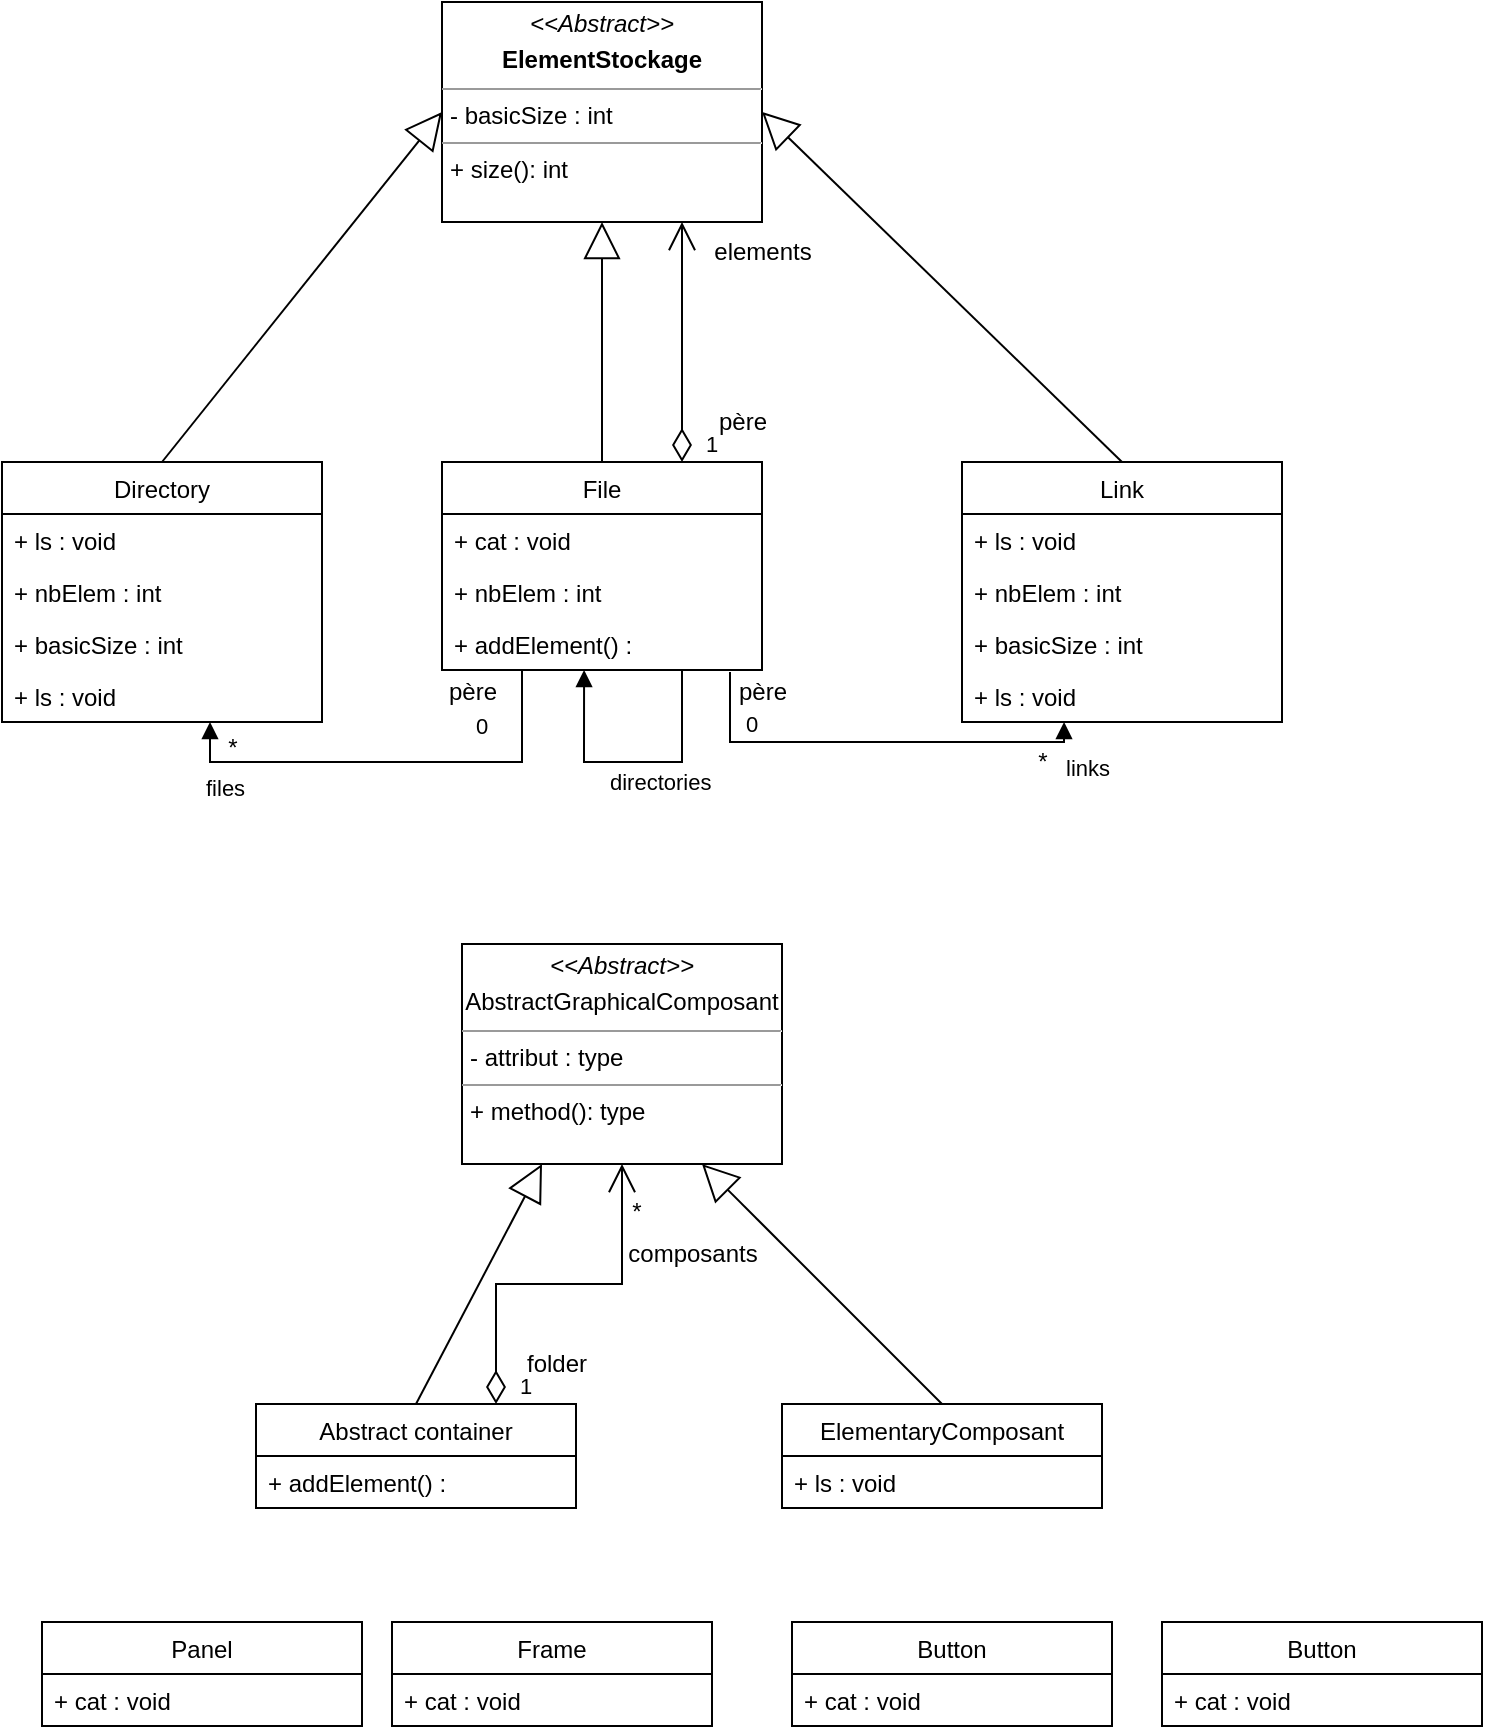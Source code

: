 <mxfile>
    <diagram id="z-foB0G1qFz6vOLl84QI" name="Page-1">
        <mxGraphModel dx="670" dy="773" grid="1" gridSize="10" guides="1" tooltips="1" connect="1" arrows="1" fold="1" page="1" pageScale="1" pageWidth="827" pageHeight="1169" math="0" shadow="0">
            <root>
                <mxCell id="0"/>
                <mxCell id="1" parent="0"/>
                <mxCell id="oOVcpI2Welkv3Z4tBHQO-1" value="Directory" style="swimlane;fontStyle=0;childLayout=stackLayout;horizontal=1;startSize=26;fillColor=none;horizontalStack=0;resizeParent=1;resizeParentMax=0;resizeLast=0;collapsible=1;marginBottom=0;" parent="1" vertex="1">
                    <mxGeometry x="40" y="280" width="160" height="130" as="geometry"/>
                </mxCell>
                <mxCell id="oOVcpI2Welkv3Z4tBHQO-4" value="+ ls : void" style="text;strokeColor=none;fillColor=none;align=left;verticalAlign=top;spacingLeft=4;spacingRight=4;overflow=hidden;rotatable=0;points=[[0,0.5],[1,0.5]];portConstraint=eastwest;" parent="oOVcpI2Welkv3Z4tBHQO-1" vertex="1">
                    <mxGeometry y="26" width="160" height="26" as="geometry"/>
                </mxCell>
                <mxCell id="oOVcpI2Welkv3Z4tBHQO-5" value="+ nbElem : int" style="text;strokeColor=none;fillColor=none;align=left;verticalAlign=top;spacingLeft=4;spacingRight=4;overflow=hidden;rotatable=0;points=[[0,0.5],[1,0.5]];portConstraint=eastwest;" parent="oOVcpI2Welkv3Z4tBHQO-1" vertex="1">
                    <mxGeometry y="52" width="160" height="26" as="geometry"/>
                </mxCell>
                <mxCell id="oOVcpI2Welkv3Z4tBHQO-6" value="+ basicSize : int" style="text;strokeColor=none;fillColor=none;align=left;verticalAlign=top;spacingLeft=4;spacingRight=4;overflow=hidden;rotatable=0;points=[[0,0.5],[1,0.5]];portConstraint=eastwest;" parent="oOVcpI2Welkv3Z4tBHQO-1" vertex="1">
                    <mxGeometry y="78" width="160" height="26" as="geometry"/>
                </mxCell>
                <mxCell id="oOVcpI2Welkv3Z4tBHQO-7" value="+ ls : void" style="text;strokeColor=none;fillColor=none;align=left;verticalAlign=top;spacingLeft=4;spacingRight=4;overflow=hidden;rotatable=0;points=[[0,0.5],[1,0.5]];portConstraint=eastwest;" parent="oOVcpI2Welkv3Z4tBHQO-1" vertex="1">
                    <mxGeometry y="104" width="160" height="26" as="geometry"/>
                </mxCell>
                <mxCell id="oOVcpI2Welkv3Z4tBHQO-8" value="File" style="swimlane;fontStyle=0;childLayout=stackLayout;horizontal=1;startSize=26;fillColor=none;horizontalStack=0;resizeParent=1;resizeParentMax=0;resizeLast=0;collapsible=1;marginBottom=0;" parent="1" vertex="1">
                    <mxGeometry x="260" y="280" width="160" height="104" as="geometry"/>
                </mxCell>
                <mxCell id="oOVcpI2Welkv3Z4tBHQO-9" value="+ cat : void" style="text;strokeColor=none;fillColor=none;align=left;verticalAlign=top;spacingLeft=4;spacingRight=4;overflow=hidden;rotatable=0;points=[[0,0.5],[1,0.5]];portConstraint=eastwest;" parent="oOVcpI2Welkv3Z4tBHQO-8" vertex="1">
                    <mxGeometry y="26" width="160" height="26" as="geometry"/>
                </mxCell>
                <mxCell id="oOVcpI2Welkv3Z4tBHQO-10" value="+ nbElem : int" style="text;strokeColor=none;fillColor=none;align=left;verticalAlign=top;spacingLeft=4;spacingRight=4;overflow=hidden;rotatable=0;points=[[0,0.5],[1,0.5]];portConstraint=eastwest;" parent="oOVcpI2Welkv3Z4tBHQO-8" vertex="1">
                    <mxGeometry y="52" width="160" height="26" as="geometry"/>
                </mxCell>
                <mxCell id="oOVcpI2Welkv3Z4tBHQO-11" value="+ addElement() : " style="text;strokeColor=none;fillColor=none;align=left;verticalAlign=top;spacingLeft=4;spacingRight=4;overflow=hidden;rotatable=0;points=[[0,0.5],[1,0.5]];portConstraint=eastwest;" parent="oOVcpI2Welkv3Z4tBHQO-8" vertex="1">
                    <mxGeometry y="78" width="160" height="26" as="geometry"/>
                </mxCell>
                <mxCell id="oOVcpI2Welkv3Z4tBHQO-35" value="directories" style="edgeStyle=orthogonalEdgeStyle;html=1;align=left;spacingLeft=2;endArrow=block;rounded=0;entryX=0.444;entryY=1;entryDx=0;entryDy=0;entryPerimeter=0;exitX=0.75;exitY=1;exitDx=0;exitDy=0;" parent="oOVcpI2Welkv3Z4tBHQO-8" source="oOVcpI2Welkv3Z4tBHQO-8" target="oOVcpI2Welkv3Z4tBHQO-11" edge="1">
                    <mxGeometry x="0.22" y="10" relative="1" as="geometry">
                        <mxPoint x="90" y="90" as="sourcePoint"/>
                        <Array as="points">
                            <mxPoint x="120" y="150"/>
                            <mxPoint x="71" y="150"/>
                        </Array>
                        <mxPoint as="offset"/>
                    </mxGeometry>
                </mxCell>
                <mxCell id="oOVcpI2Welkv3Z4tBHQO-14" value="&lt;p style=&quot;margin:0px;margin-top:4px;text-align:center;&quot;&gt;&lt;i&gt;&amp;lt;&amp;lt;Abstract&amp;gt;&amp;gt;&lt;/i&gt;&lt;b&gt;&lt;br&gt;&lt;/b&gt;&lt;/p&gt;&lt;p style=&quot;margin:0px;margin-top:4px;text-align:center;&quot;&gt;&lt;b&gt;ElementStockage&lt;/b&gt;&lt;br&gt;&lt;b&gt;&lt;/b&gt;&lt;/p&gt;&lt;hr size=&quot;1&quot;&gt;&lt;p style=&quot;margin:0px;margin-left:4px;&quot;&gt;- basicSize : int &lt;br&gt;&lt;/p&gt;&lt;hr size=&quot;1&quot;&gt;&lt;p style=&quot;margin:0px;margin-left:4px;&quot;&gt;+ size(): int &lt;br&gt;&lt;/p&gt;" style="verticalAlign=top;align=left;overflow=fill;fontSize=12;fontFamily=Helvetica;html=1;" parent="1" vertex="1">
                    <mxGeometry x="260" y="50" width="160" height="110" as="geometry"/>
                </mxCell>
                <mxCell id="oOVcpI2Welkv3Z4tBHQO-15" value="Link" style="swimlane;fontStyle=0;childLayout=stackLayout;horizontal=1;startSize=26;fillColor=none;horizontalStack=0;resizeParent=1;resizeParentMax=0;resizeLast=0;collapsible=1;marginBottom=0;" parent="1" vertex="1">
                    <mxGeometry x="520" y="280" width="160" height="130" as="geometry"/>
                </mxCell>
                <mxCell id="oOVcpI2Welkv3Z4tBHQO-18" value="+ ls : void" style="text;strokeColor=none;fillColor=none;align=left;verticalAlign=top;spacingLeft=4;spacingRight=4;overflow=hidden;rotatable=0;points=[[0,0.5],[1,0.5]];portConstraint=eastwest;" parent="oOVcpI2Welkv3Z4tBHQO-15" vertex="1">
                    <mxGeometry y="26" width="160" height="26" as="geometry"/>
                </mxCell>
                <mxCell id="oOVcpI2Welkv3Z4tBHQO-19" value="+ nbElem : int" style="text;strokeColor=none;fillColor=none;align=left;verticalAlign=top;spacingLeft=4;spacingRight=4;overflow=hidden;rotatable=0;points=[[0,0.5],[1,0.5]];portConstraint=eastwest;" parent="oOVcpI2Welkv3Z4tBHQO-15" vertex="1">
                    <mxGeometry y="52" width="160" height="26" as="geometry"/>
                </mxCell>
                <mxCell id="oOVcpI2Welkv3Z4tBHQO-20" value="+ basicSize : int" style="text;strokeColor=none;fillColor=none;align=left;verticalAlign=top;spacingLeft=4;spacingRight=4;overflow=hidden;rotatable=0;points=[[0,0.5],[1,0.5]];portConstraint=eastwest;" parent="oOVcpI2Welkv3Z4tBHQO-15" vertex="1">
                    <mxGeometry y="78" width="160" height="26" as="geometry"/>
                </mxCell>
                <mxCell id="oOVcpI2Welkv3Z4tBHQO-21" value="+ ls : void" style="text;strokeColor=none;fillColor=none;align=left;verticalAlign=top;spacingLeft=4;spacingRight=4;overflow=hidden;rotatable=0;points=[[0,0.5],[1,0.5]];portConstraint=eastwest;" parent="oOVcpI2Welkv3Z4tBHQO-15" vertex="1">
                    <mxGeometry y="104" width="160" height="26" as="geometry"/>
                </mxCell>
                <mxCell id="oOVcpI2Welkv3Z4tBHQO-22" value="1" style="endArrow=open;html=1;endSize=12;startArrow=diamondThin;startSize=14;startFill=0;edgeStyle=orthogonalEdgeStyle;align=left;verticalAlign=bottom;rounded=0;entryX=0.75;entryY=1;entryDx=0;entryDy=0;exitX=0.75;exitY=0;exitDx=0;exitDy=0;" parent="1" source="oOVcpI2Welkv3Z4tBHQO-8" target="oOVcpI2Welkv3Z4tBHQO-14" edge="1">
                    <mxGeometry x="-1" y="-10" relative="1" as="geometry">
                        <mxPoint x="390" y="250" as="sourcePoint"/>
                        <mxPoint x="450" y="400" as="targetPoint"/>
                        <mxPoint as="offset"/>
                    </mxGeometry>
                </mxCell>
                <mxCell id="oOVcpI2Welkv3Z4tBHQO-24" value="père" style="text;html=1;align=center;verticalAlign=middle;resizable=0;points=[];autosize=1;strokeColor=none;fillColor=none;" parent="1" vertex="1">
                    <mxGeometry x="385" y="245" width="50" height="30" as="geometry"/>
                </mxCell>
                <mxCell id="oOVcpI2Welkv3Z4tBHQO-25" value="elements" style="text;html=1;align=center;verticalAlign=middle;resizable=0;points=[];autosize=1;strokeColor=none;fillColor=none;" parent="1" vertex="1">
                    <mxGeometry x="385" y="160" width="70" height="30" as="geometry"/>
                </mxCell>
                <mxCell id="oOVcpI2Welkv3Z4tBHQO-26" value="links" style="endArrow=block;endFill=1;html=1;edgeStyle=orthogonalEdgeStyle;align=left;verticalAlign=top;rounded=0;exitX=0.9;exitY=1.038;exitDx=0;exitDy=0;entryX=0.319;entryY=1;entryDx=0;entryDy=0;exitPerimeter=0;entryPerimeter=0;" parent="1" source="oOVcpI2Welkv3Z4tBHQO-11" target="oOVcpI2Welkv3Z4tBHQO-21" edge="1">
                    <mxGeometry x="0.896" relative="1" as="geometry">
                        <mxPoint x="290" y="400" as="sourcePoint"/>
                        <mxPoint x="450" y="400" as="targetPoint"/>
                        <mxPoint as="offset"/>
                    </mxGeometry>
                </mxCell>
                <mxCell id="oOVcpI2Welkv3Z4tBHQO-27" value="&lt;div&gt;0&lt;/div&gt;" style="edgeLabel;resizable=0;html=1;align=left;verticalAlign=bottom;" parent="oOVcpI2Welkv3Z4tBHQO-26" connectable="0" vertex="1">
                    <mxGeometry x="-1" relative="1" as="geometry">
                        <mxPoint x="6" y="35" as="offset"/>
                    </mxGeometry>
                </mxCell>
                <mxCell id="oOVcpI2Welkv3Z4tBHQO-28" value="*" style="text;html=1;align=center;verticalAlign=middle;resizable=0;points=[];autosize=1;strokeColor=none;fillColor=none;" parent="1" vertex="1">
                    <mxGeometry x="545" y="415" width="30" height="30" as="geometry"/>
                </mxCell>
                <mxCell id="oOVcpI2Welkv3Z4tBHQO-29" value="père" style="text;html=1;align=center;verticalAlign=middle;resizable=0;points=[];autosize=1;strokeColor=none;fillColor=none;" parent="1" vertex="1">
                    <mxGeometry x="395" y="380" width="50" height="30" as="geometry"/>
                </mxCell>
                <mxCell id="oOVcpI2Welkv3Z4tBHQO-30" value="&lt;div&gt;files&lt;/div&gt;" style="endArrow=block;endFill=1;html=1;edgeStyle=orthogonalEdgeStyle;align=left;verticalAlign=top;rounded=0;entryX=0.65;entryY=1;entryDx=0;entryDy=0;entryPerimeter=0;exitX=0.25;exitY=1;exitDx=0;exitDy=0;" parent="1" source="oOVcpI2Welkv3Z4tBHQO-8" target="oOVcpI2Welkv3Z4tBHQO-7" edge="1">
                    <mxGeometry x="0.82" y="4" relative="1" as="geometry">
                        <mxPoint x="414" y="394.988" as="sourcePoint"/>
                        <mxPoint x="410" y="490" as="targetPoint"/>
                        <Array as="points">
                            <mxPoint x="300" y="430"/>
                            <mxPoint x="144" y="430"/>
                        </Array>
                        <mxPoint as="offset"/>
                    </mxGeometry>
                </mxCell>
                <mxCell id="oOVcpI2Welkv3Z4tBHQO-31" value="&lt;div&gt;0&lt;/div&gt;" style="edgeLabel;resizable=0;html=1;align=left;verticalAlign=bottom;" parent="oOVcpI2Welkv3Z4tBHQO-30" connectable="0" vertex="1">
                    <mxGeometry x="-1" relative="1" as="geometry">
                        <mxPoint x="-25" y="36" as="offset"/>
                    </mxGeometry>
                </mxCell>
                <mxCell id="oOVcpI2Welkv3Z4tBHQO-32" value="&lt;div&gt;père&lt;/div&gt;" style="text;html=1;align=center;verticalAlign=middle;resizable=0;points=[];autosize=1;strokeColor=none;fillColor=none;" parent="1" vertex="1">
                    <mxGeometry x="250" y="380" width="50" height="30" as="geometry"/>
                </mxCell>
                <mxCell id="oOVcpI2Welkv3Z4tBHQO-33" value="&lt;div&gt;*&lt;/div&gt;&lt;div&gt;&lt;br&gt;&lt;/div&gt;" style="text;html=1;align=center;verticalAlign=middle;resizable=0;points=[];autosize=1;strokeColor=none;fillColor=none;" parent="1" vertex="1">
                    <mxGeometry x="140" y="410" width="30" height="40" as="geometry"/>
                </mxCell>
                <mxCell id="oOVcpI2Welkv3Z4tBHQO-36" value="" style="endArrow=block;endSize=16;endFill=0;html=1;rounded=0;entryX=0;entryY=0.5;entryDx=0;entryDy=0;exitX=0.5;exitY=0;exitDx=0;exitDy=0;" parent="1" source="oOVcpI2Welkv3Z4tBHQO-1" target="oOVcpI2Welkv3Z4tBHQO-14" edge="1">
                    <mxGeometry width="160" relative="1" as="geometry">
                        <mxPoint x="290" y="400" as="sourcePoint"/>
                        <mxPoint x="450" y="400" as="targetPoint"/>
                    </mxGeometry>
                </mxCell>
                <mxCell id="oOVcpI2Welkv3Z4tBHQO-37" value="" style="endArrow=block;endSize=16;endFill=0;html=1;rounded=0;entryX=0.5;entryY=1;entryDx=0;entryDy=0;exitX=0.5;exitY=0;exitDx=0;exitDy=0;" parent="1" source="oOVcpI2Welkv3Z4tBHQO-8" target="oOVcpI2Welkv3Z4tBHQO-14" edge="1">
                    <mxGeometry width="160" relative="1" as="geometry">
                        <mxPoint x="130" y="290" as="sourcePoint"/>
                        <mxPoint x="310" y="170" as="targetPoint"/>
                    </mxGeometry>
                </mxCell>
                <mxCell id="oOVcpI2Welkv3Z4tBHQO-38" value="" style="endArrow=block;endSize=16;endFill=0;html=1;rounded=0;entryX=1;entryY=0.5;entryDx=0;entryDy=0;exitX=0.5;exitY=0;exitDx=0;exitDy=0;" parent="1" source="oOVcpI2Welkv3Z4tBHQO-15" target="oOVcpI2Welkv3Z4tBHQO-14" edge="1">
                    <mxGeometry width="160" relative="1" as="geometry">
                        <mxPoint x="130" y="290" as="sourcePoint"/>
                        <mxPoint x="270" y="115" as="targetPoint"/>
                    </mxGeometry>
                </mxCell>
                <mxCell id="oOVcpI2Welkv3Z4tBHQO-39" value="Abstract container" style="swimlane;fontStyle=0;childLayout=stackLayout;horizontal=1;startSize=26;fillColor=none;horizontalStack=0;resizeParent=1;resizeParentMax=0;resizeLast=0;collapsible=1;marginBottom=0;" parent="1" vertex="1">
                    <mxGeometry x="167" y="751" width="160" height="52" as="geometry"/>
                </mxCell>
                <mxCell id="oOVcpI2Welkv3Z4tBHQO-42" value="+ addElement() : " style="text;strokeColor=none;fillColor=none;align=left;verticalAlign=top;spacingLeft=4;spacingRight=4;overflow=hidden;rotatable=0;points=[[0,0.5],[1,0.5]];portConstraint=eastwest;" parent="oOVcpI2Welkv3Z4tBHQO-39" vertex="1">
                    <mxGeometry y="26" width="160" height="26" as="geometry"/>
                </mxCell>
                <mxCell id="oOVcpI2Welkv3Z4tBHQO-44" value="&lt;p style=&quot;margin:0px;margin-top:4px;text-align:center;&quot;&gt;&lt;i&gt;&amp;lt;&amp;lt;Abstract&amp;gt;&amp;gt;&lt;/i&gt;&lt;b&gt;&lt;br&gt;&lt;/b&gt;&lt;/p&gt;&lt;p style=&quot;margin:0px;margin-top:4px;text-align:center;&quot;&gt;AbstractGraphicalComposant&lt;br&gt;&lt;/p&gt;&lt;hr size=&quot;1&quot;&gt;&lt;p style=&quot;margin:0px;margin-left:4px;&quot;&gt;- attribut : type&lt;br&gt;&lt;/p&gt;&lt;hr size=&quot;1&quot;&gt;&lt;p style=&quot;margin:0px;margin-left:4px;&quot;&gt;+ method(): type&lt;br&gt;&lt;/p&gt;" style="verticalAlign=top;align=left;overflow=fill;fontSize=12;fontFamily=Helvetica;html=1;" parent="1" vertex="1">
                    <mxGeometry x="270" y="521" width="160" height="110" as="geometry"/>
                </mxCell>
                <mxCell id="oOVcpI2Welkv3Z4tBHQO-45" value="ElementaryComposant" style="swimlane;fontStyle=0;childLayout=stackLayout;horizontal=1;startSize=26;fillColor=none;horizontalStack=0;resizeParent=1;resizeParentMax=0;resizeLast=0;collapsible=1;marginBottom=0;" parent="1" vertex="1">
                    <mxGeometry x="430" y="751" width="160" height="52" as="geometry"/>
                </mxCell>
                <mxCell id="oOVcpI2Welkv3Z4tBHQO-49" value="+ ls : void" style="text;strokeColor=none;fillColor=none;align=left;verticalAlign=top;spacingLeft=4;spacingRight=4;overflow=hidden;rotatable=0;points=[[0,0.5],[1,0.5]];portConstraint=eastwest;" parent="oOVcpI2Welkv3Z4tBHQO-45" vertex="1">
                    <mxGeometry y="26" width="160" height="26" as="geometry"/>
                </mxCell>
                <mxCell id="oOVcpI2Welkv3Z4tBHQO-50" value="1" style="endArrow=open;html=1;endSize=12;startArrow=diamondThin;startSize=14;startFill=0;edgeStyle=orthogonalEdgeStyle;align=left;verticalAlign=bottom;rounded=0;entryX=0.5;entryY=1;entryDx=0;entryDy=0;exitX=0.75;exitY=0;exitDx=0;exitDy=0;" parent="1" source="oOVcpI2Welkv3Z4tBHQO-39" target="oOVcpI2Welkv3Z4tBHQO-44" edge="1">
                    <mxGeometry x="-1" y="-10" relative="1" as="geometry">
                        <mxPoint x="400" y="721" as="sourcePoint"/>
                        <mxPoint x="460" y="871" as="targetPoint"/>
                        <mxPoint as="offset"/>
                    </mxGeometry>
                </mxCell>
                <mxCell id="oOVcpI2Welkv3Z4tBHQO-51" value="folder" style="text;html=1;align=center;verticalAlign=middle;resizable=0;points=[];autosize=1;strokeColor=none;fillColor=none;" parent="1" vertex="1">
                    <mxGeometry x="292" y="716" width="50" height="30" as="geometry"/>
                </mxCell>
                <mxCell id="oOVcpI2Welkv3Z4tBHQO-52" value="*" style="text;html=1;align=center;verticalAlign=middle;resizable=0;points=[];autosize=1;strokeColor=none;fillColor=none;" parent="1" vertex="1">
                    <mxGeometry x="342" y="640" width="30" height="30" as="geometry"/>
                </mxCell>
                <mxCell id="oOVcpI2Welkv3Z4tBHQO-62" value="" style="endArrow=block;endSize=16;endFill=0;html=1;rounded=0;entryX=0.25;entryY=1;entryDx=0;entryDy=0;exitX=0.5;exitY=0;exitDx=0;exitDy=0;" parent="1" source="oOVcpI2Welkv3Z4tBHQO-39" target="oOVcpI2Welkv3Z4tBHQO-44" edge="1">
                    <mxGeometry width="160" relative="1" as="geometry">
                        <mxPoint x="140" y="761" as="sourcePoint"/>
                        <mxPoint x="320" y="641" as="targetPoint"/>
                    </mxGeometry>
                </mxCell>
                <mxCell id="oOVcpI2Welkv3Z4tBHQO-63" value="" style="endArrow=block;endSize=16;endFill=0;html=1;rounded=0;entryX=0.75;entryY=1;entryDx=0;entryDy=0;exitX=0.5;exitY=0;exitDx=0;exitDy=0;" parent="1" source="oOVcpI2Welkv3Z4tBHQO-45" target="oOVcpI2Welkv3Z4tBHQO-44" edge="1">
                    <mxGeometry width="160" relative="1" as="geometry">
                        <mxPoint x="140" y="761" as="sourcePoint"/>
                        <mxPoint x="280" y="586" as="targetPoint"/>
                    </mxGeometry>
                </mxCell>
                <mxCell id="oOVcpI2Welkv3Z4tBHQO-64" value="composants" style="text;html=1;align=center;verticalAlign=middle;resizable=0;points=[];autosize=1;strokeColor=none;fillColor=none;" parent="1" vertex="1">
                    <mxGeometry x="340" y="661" width="90" height="30" as="geometry"/>
                </mxCell>
                <mxCell id="oOVcpI2Welkv3Z4tBHQO-65" value="Panel" style="swimlane;fontStyle=0;childLayout=stackLayout;horizontal=1;startSize=26;fillColor=none;horizontalStack=0;resizeParent=1;resizeParentMax=0;resizeLast=0;collapsible=1;marginBottom=0;" parent="1" vertex="1">
                    <mxGeometry x="60" y="860" width="160" height="52" as="geometry"/>
                </mxCell>
                <mxCell id="oOVcpI2Welkv3Z4tBHQO-66" value="+ cat : void" style="text;strokeColor=none;fillColor=none;align=left;verticalAlign=top;spacingLeft=4;spacingRight=4;overflow=hidden;rotatable=0;points=[[0,0.5],[1,0.5]];portConstraint=eastwest;" parent="oOVcpI2Welkv3Z4tBHQO-65" vertex="1">
                    <mxGeometry y="26" width="160" height="26" as="geometry"/>
                </mxCell>
                <mxCell id="oOVcpI2Welkv3Z4tBHQO-94" value="Frame" style="swimlane;fontStyle=0;childLayout=stackLayout;horizontal=1;startSize=26;fillColor=none;horizontalStack=0;resizeParent=1;resizeParentMax=0;resizeLast=0;collapsible=1;marginBottom=0;" parent="1" vertex="1">
                    <mxGeometry x="235" y="860" width="160" height="52" as="geometry"/>
                </mxCell>
                <mxCell id="oOVcpI2Welkv3Z4tBHQO-95" value="+ cat : void" style="text;strokeColor=none;fillColor=none;align=left;verticalAlign=top;spacingLeft=4;spacingRight=4;overflow=hidden;rotatable=0;points=[[0,0.5],[1,0.5]];portConstraint=eastwest;" parent="oOVcpI2Welkv3Z4tBHQO-94" vertex="1">
                    <mxGeometry y="26" width="160" height="26" as="geometry"/>
                </mxCell>
                <mxCell id="oOVcpI2Welkv3Z4tBHQO-98" value="Button" style="swimlane;fontStyle=0;childLayout=stackLayout;horizontal=1;startSize=26;fillColor=none;horizontalStack=0;resizeParent=1;resizeParentMax=0;resizeLast=0;collapsible=1;marginBottom=0;" parent="1" vertex="1">
                    <mxGeometry x="435" y="860" width="160" height="52" as="geometry"/>
                </mxCell>
                <mxCell id="oOVcpI2Welkv3Z4tBHQO-99" value="+ cat : void" style="text;strokeColor=none;fillColor=none;align=left;verticalAlign=top;spacingLeft=4;spacingRight=4;overflow=hidden;rotatable=0;points=[[0,0.5],[1,0.5]];portConstraint=eastwest;" parent="oOVcpI2Welkv3Z4tBHQO-98" vertex="1">
                    <mxGeometry y="26" width="160" height="26" as="geometry"/>
                </mxCell>
                <mxCell id="oOVcpI2Welkv3Z4tBHQO-100" value="Button" style="swimlane;fontStyle=0;childLayout=stackLayout;horizontal=1;startSize=26;fillColor=none;horizontalStack=0;resizeParent=1;resizeParentMax=0;resizeLast=0;collapsible=1;marginBottom=0;" parent="1" vertex="1">
                    <mxGeometry x="620" y="860" width="160" height="52" as="geometry"/>
                </mxCell>
                <mxCell id="oOVcpI2Welkv3Z4tBHQO-101" value="+ cat : void" style="text;strokeColor=none;fillColor=none;align=left;verticalAlign=top;spacingLeft=4;spacingRight=4;overflow=hidden;rotatable=0;points=[[0,0.5],[1,0.5]];portConstraint=eastwest;" parent="oOVcpI2Welkv3Z4tBHQO-100" vertex="1">
                    <mxGeometry y="26" width="160" height="26" as="geometry"/>
                </mxCell>
            </root>
        </mxGraphModel>
    </diagram>
</mxfile>